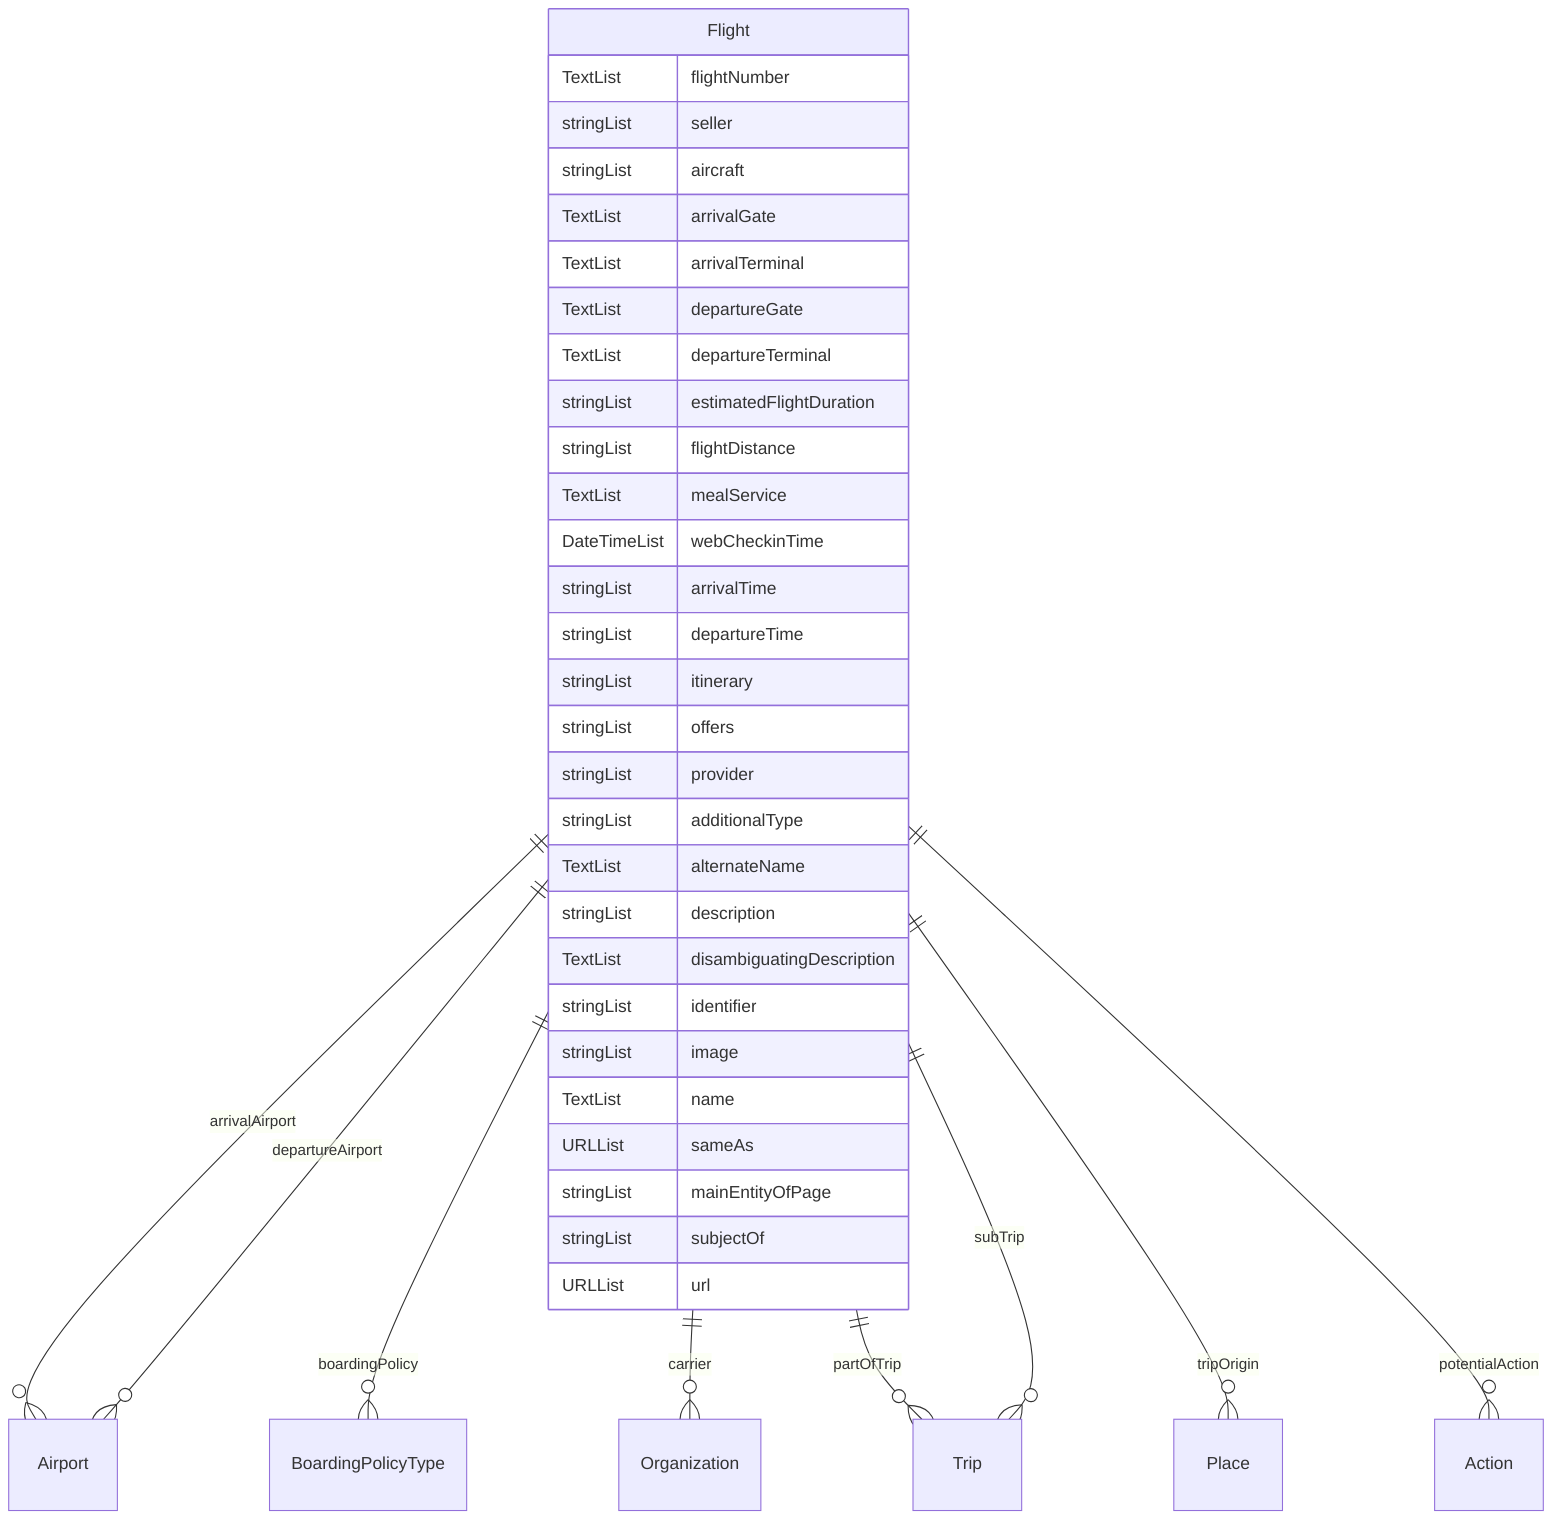 erDiagram
Flight {
    TextList flightNumber  
    stringList seller  
    stringList aircraft  
    TextList arrivalGate  
    TextList arrivalTerminal  
    TextList departureGate  
    TextList departureTerminal  
    stringList estimatedFlightDuration  
    stringList flightDistance  
    TextList mealService  
    DateTimeList webCheckinTime  
    stringList arrivalTime  
    stringList departureTime  
    stringList itinerary  
    stringList offers  
    stringList provider  
    stringList additionalType  
    TextList alternateName  
    stringList description  
    TextList disambiguatingDescription  
    stringList identifier  
    stringList image  
    TextList name  
    URLList sameAs  
    stringList mainEntityOfPage  
    stringList subjectOf  
    URLList url  
}

Flight ||--}o Airport : "arrivalAirport"
Flight ||--}o BoardingPolicyType : "boardingPolicy"
Flight ||--}o Organization : "carrier"
Flight ||--}o Airport : "departureAirport"
Flight ||--}o Trip : "partOfTrip"
Flight ||--}o Trip : "subTrip"
Flight ||--}o Place : "tripOrigin"
Flight ||--}o Action : "potentialAction"